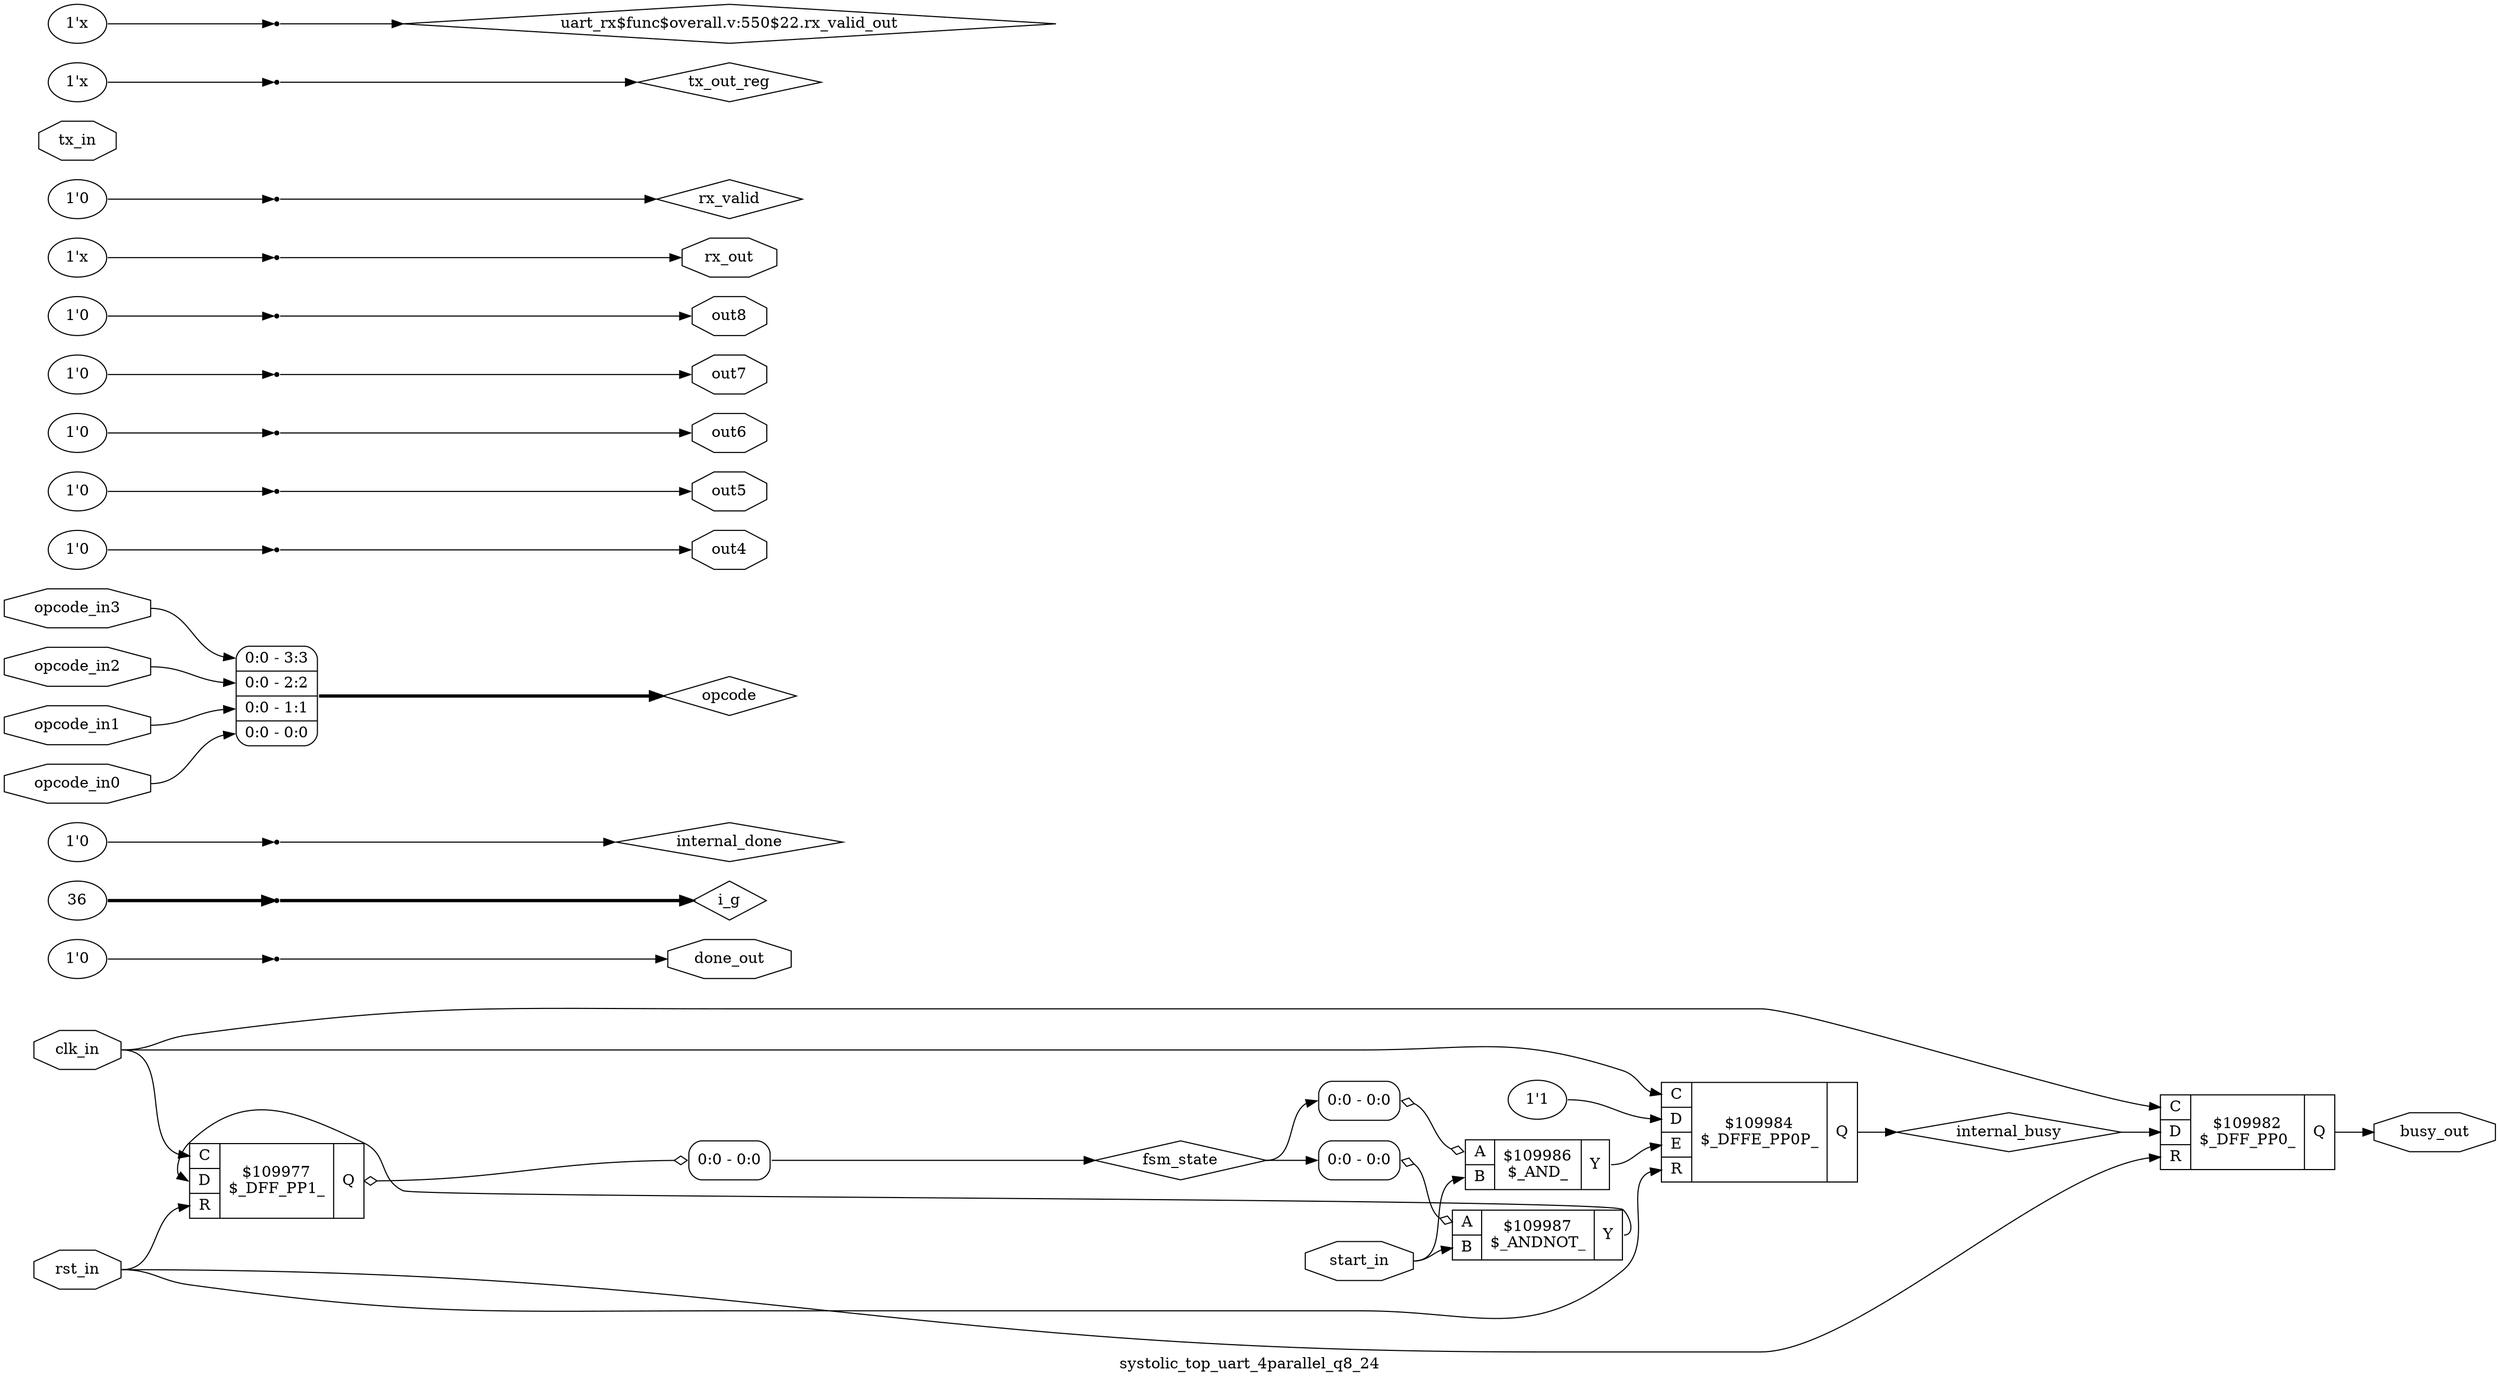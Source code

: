 digraph "systolic_top_uart_4parallel_q8_24" {
label="systolic_top_uart_4parallel_q8_24";
rankdir="LR";
remincross=true;
n3 [ shape=octagon, label="busy_out", color="black", fontcolor="black"];
n4 [ shape=octagon, label="clk_in", color="black", fontcolor="black"];
n5 [ shape=octagon, label="done_out", color="black", fontcolor="black"];
n6 [ shape=diamond, label="fsm_state", color="black", fontcolor="black"];
n7 [ shape=diamond, label="i_g", color="black", fontcolor="black"];
n8 [ shape=diamond, label="internal_busy", color="black", fontcolor="black"];
n9 [ shape=diamond, label="internal_done", color="black", fontcolor="black"];
n10 [ shape=diamond, label="opcode", color="black", fontcolor="black"];
n11 [ shape=octagon, label="opcode_in0", color="black", fontcolor="black"];
n12 [ shape=octagon, label="opcode_in1", color="black", fontcolor="black"];
n13 [ shape=octagon, label="opcode_in2", color="black", fontcolor="black"];
n14 [ shape=octagon, label="opcode_in3", color="black", fontcolor="black"];
n15 [ shape=octagon, label="out4", color="black", fontcolor="black"];
n16 [ shape=octagon, label="out5", color="black", fontcolor="black"];
n17 [ shape=octagon, label="out6", color="black", fontcolor="black"];
n18 [ shape=octagon, label="out7", color="black", fontcolor="black"];
n19 [ shape=octagon, label="out8", color="black", fontcolor="black"];
n20 [ shape=octagon, label="rst_in", color="black", fontcolor="black"];
n21 [ shape=octagon, label="rx_out", color="black", fontcolor="black"];
n22 [ shape=diamond, label="rx_valid", color="black", fontcolor="black"];
n23 [ shape=octagon, label="start_in", color="black", fontcolor="black"];
n24 [ shape=octagon, label="tx_in", color="black", fontcolor="black"];
n25 [ shape=diamond, label="tx_out_reg", color="black", fontcolor="black"];
n26 [ shape=diamond, label="uart_rx$func$overall.v:550$22.rx_valid_out", color="black", fontcolor="black"];
c30 [ shape=record, label="{{<p27> A|<p28> B}|$109986\n$_AND_|{<p29> Y}}",  ];
x0 [ shape=record, style=rounded, label="<s0> 0:0 - 0:0 ", color="black", fontcolor="black" ];
x0:e -> c30:p27:w [arrowhead=odiamond, arrowtail=odiamond, dir=both, color="black", fontcolor="black", label=""];
c31 [ shape=record, label="{{<p27> A|<p28> B}|$109987\n$_ANDNOT_|{<p29> Y}}",  ];
x1 [ shape=record, style=rounded, label="<s0> 0:0 - 0:0 ", color="black", fontcolor="black" ];
x1:e -> c31:p27:w [arrowhead=odiamond, arrowtail=odiamond, dir=both, color="black", fontcolor="black", label=""];
c36 [ shape=record, label="{{<p32> C|<p33> D|<p34> R}|$109977\n$_DFF_PP1_|{<p35> Q}}",  ];
x2 [ shape=record, style=rounded, label="<s0> 0:0 - 0:0 ", color="black", fontcolor="black" ];
c36:p35:e -> x2:w [arrowhead=odiamond, arrowtail=odiamond, dir=both, color="black", fontcolor="black", label=""];
c37 [ shape=record, label="{{<p32> C|<p33> D|<p34> R}|$109982\n$_DFF_PP0_|{<p35> Q}}",  ];
v3 [ label="1'1" ];
c39 [ shape=record, label="{{<p32> C|<p33> D|<p38> E|<p34> R}|$109984\n$_DFFE_PP0P_|{<p35> Q}}",  ];
v4 [ label="1'0" ];
x5 [shape=point, ];
v6 [ label="36" ];
x7 [shape=point, ];
v8 [ label="1'0" ];
x9 [shape=point, ];
x10 [ shape=record, style=rounded, label="<s3> 0:0 - 3:3 |<s2> 0:0 - 2:2 |<s1> 0:0 - 1:1 |<s0> 0:0 - 0:0 ", color="black", fontcolor="black" ];
v11 [ label="1'0" ];
x12 [shape=point, ];
v13 [ label="1'0" ];
x14 [shape=point, ];
v15 [ label="1'0" ];
x16 [shape=point, ];
v17 [ label="1'0" ];
x18 [shape=point, ];
v19 [ label="1'0" ];
x20 [shape=point, ];
v21 [ label="1'x" ];
x22 [shape=point, ];
v23 [ label="1'0" ];
x24 [shape=point, ];
v25 [ label="1'x" ];
x26 [shape=point, ];
v27 [ label="1'x" ];
x28 [shape=point, ];
c31:p29:e -> c36:p33:w [color="black", fontcolor="black", label=""];
x10:e -> n10:w [color="black", fontcolor="black", style="setlinewidth(3)", label=""];
n11:e -> x10:s0:w [color="black", fontcolor="black", label=""];
n12:e -> x10:s1:w [color="black", fontcolor="black", label=""];
n13:e -> x10:s2:w [color="black", fontcolor="black", label=""];
n14:e -> x10:s3:w [color="black", fontcolor="black", label=""];
x12:e -> n15:w [color="black", fontcolor="black", label=""];
x14:e -> n16:w [color="black", fontcolor="black", label=""];
x16:e -> n17:w [color="black", fontcolor="black", label=""];
x18:e -> n18:w [color="black", fontcolor="black", label=""];
x20:e -> n19:w [color="black", fontcolor="black", label=""];
c30:p29:e -> c39:p38:w [color="black", fontcolor="black", label=""];
n20:e -> c36:p34:w [color="black", fontcolor="black", label=""];
n20:e -> c37:p34:w [color="black", fontcolor="black", label=""];
n20:e -> c39:p34:w [color="black", fontcolor="black", label=""];
x22:e -> n21:w [color="black", fontcolor="black", label=""];
x24:e -> n22:w [color="black", fontcolor="black", label=""];
n23:e -> c30:p28:w [color="black", fontcolor="black", label=""];
n23:e -> c31:p28:w [color="black", fontcolor="black", label=""];
x26:e -> n25:w [color="black", fontcolor="black", label=""];
x28:e -> n26:w [color="black", fontcolor="black", label=""];
c37:p35:e -> n3:w [color="black", fontcolor="black", label=""];
n4:e -> c36:p32:w [color="black", fontcolor="black", label=""];
n4:e -> c37:p32:w [color="black", fontcolor="black", label=""];
n4:e -> c39:p32:w [color="black", fontcolor="black", label=""];
x5:e -> n5:w [color="black", fontcolor="black", label=""];
x2:s0:e -> n6:w [color="black", fontcolor="black", label=""];
n6:e -> x0:s0:w [color="black", fontcolor="black", label=""];
n6:e -> x1:s0:w [color="black", fontcolor="black", label=""];
x7:e -> n7:w [color="black", fontcolor="black", style="setlinewidth(3)", label=""];
c39:p35:e -> n8:w [color="black", fontcolor="black", label=""];
n8:e -> c37:p33:w [color="black", fontcolor="black", label=""];
x9:e -> n9:w [color="black", fontcolor="black", label=""];
v11:e -> x12:w [color="black", fontcolor="black", label=""];
v13:e -> x14:w [color="black", fontcolor="black", label=""];
v15:e -> x16:w [color="black", fontcolor="black", label=""];
v17:e -> x18:w [color="black", fontcolor="black", label=""];
v19:e -> x20:w [color="black", fontcolor="black", label=""];
v21:e -> x22:w [color="black", fontcolor="black", label=""];
v23:e -> x24:w [color="black", fontcolor="black", label=""];
v25:e -> x26:w [color="black", fontcolor="black", label=""];
v27:e -> x28:w [color="black", fontcolor="black", label=""];
v3:e -> c39:p33:w [color="black", fontcolor="black", label=""];
v4:e -> x5:w [color="black", fontcolor="black", label=""];
v6:e -> x7:w [color="black", fontcolor="black", style="setlinewidth(3)", label=""];
v8:e -> x9:w [color="black", fontcolor="black", label=""];
}

